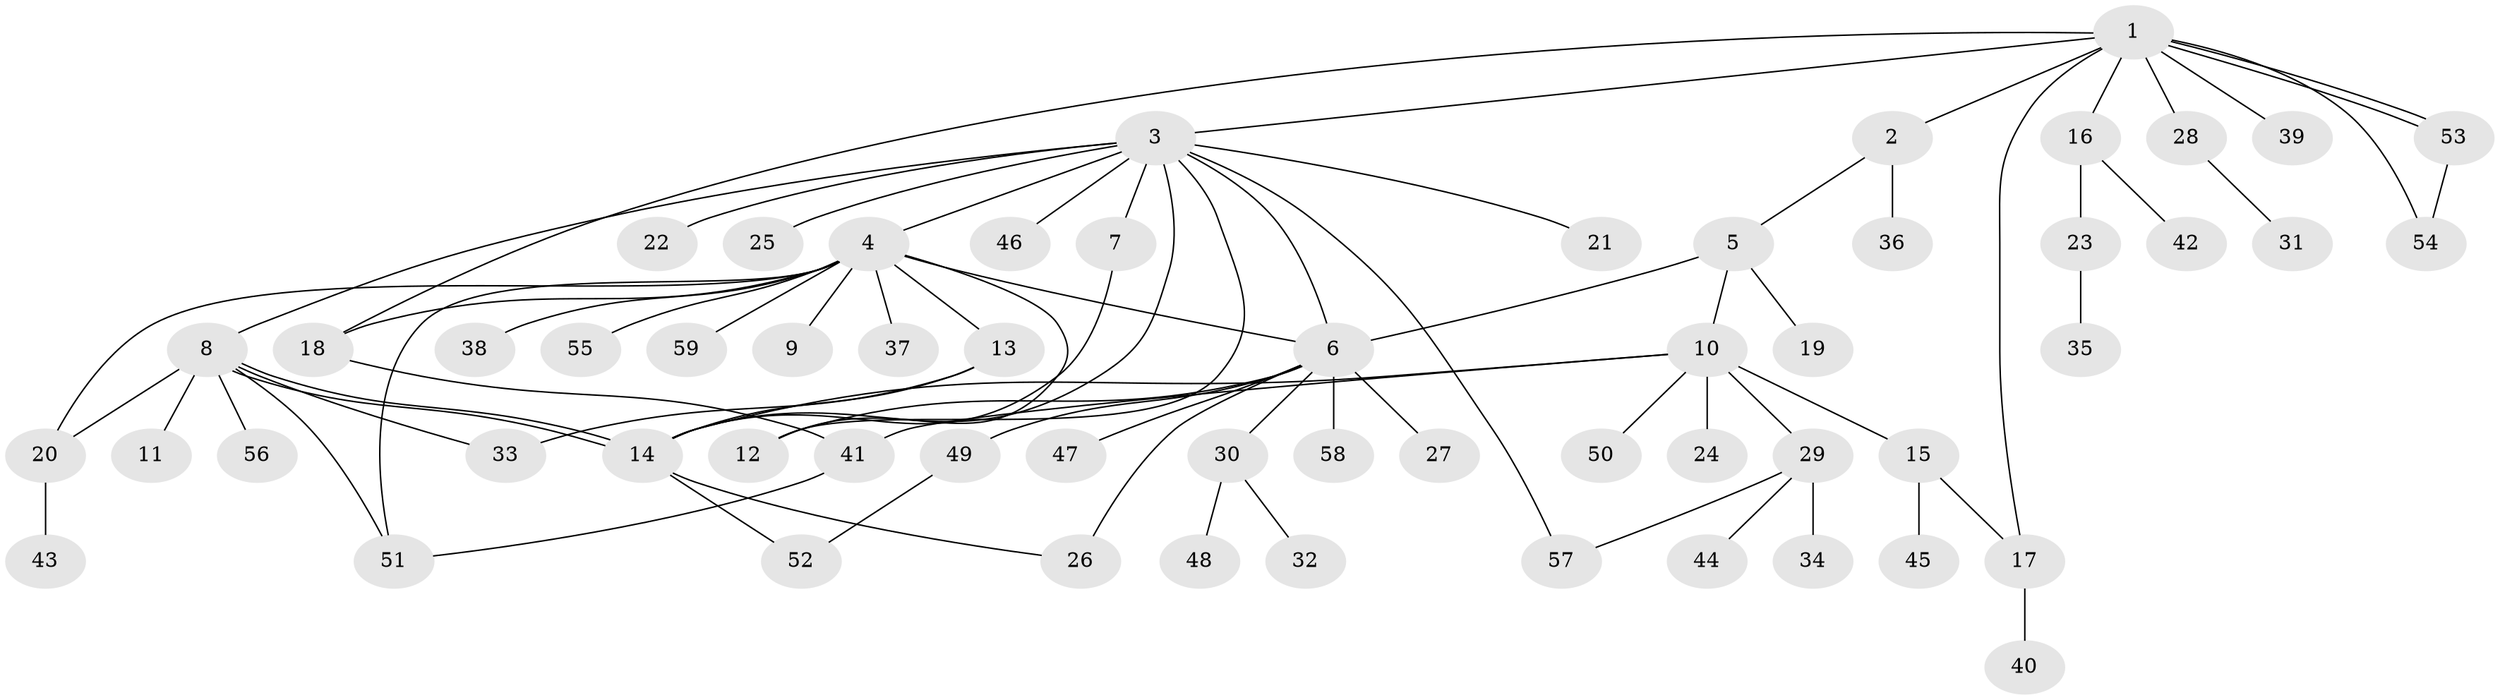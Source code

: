 // coarse degree distribution, {1: 0.7714285714285715, 10: 0.02857142857142857, 9: 0.02857142857142857, 3: 0.05714285714285714, 6: 0.02857142857142857, 2: 0.02857142857142857, 7: 0.02857142857142857, 13: 0.02857142857142857}
// Generated by graph-tools (version 1.1) at 2025/51/03/04/25 21:51:44]
// undirected, 59 vertices, 79 edges
graph export_dot {
graph [start="1"]
  node [color=gray90,style=filled];
  1;
  2;
  3;
  4;
  5;
  6;
  7;
  8;
  9;
  10;
  11;
  12;
  13;
  14;
  15;
  16;
  17;
  18;
  19;
  20;
  21;
  22;
  23;
  24;
  25;
  26;
  27;
  28;
  29;
  30;
  31;
  32;
  33;
  34;
  35;
  36;
  37;
  38;
  39;
  40;
  41;
  42;
  43;
  44;
  45;
  46;
  47;
  48;
  49;
  50;
  51;
  52;
  53;
  54;
  55;
  56;
  57;
  58;
  59;
  1 -- 2;
  1 -- 3;
  1 -- 16;
  1 -- 17;
  1 -- 18;
  1 -- 28;
  1 -- 39;
  1 -- 53;
  1 -- 53;
  1 -- 54;
  2 -- 5;
  2 -- 36;
  3 -- 4;
  3 -- 6;
  3 -- 7;
  3 -- 8;
  3 -- 12;
  3 -- 14;
  3 -- 21;
  3 -- 22;
  3 -- 25;
  3 -- 46;
  3 -- 57;
  4 -- 6;
  4 -- 9;
  4 -- 12;
  4 -- 13;
  4 -- 18;
  4 -- 20;
  4 -- 37;
  4 -- 38;
  4 -- 51;
  4 -- 55;
  4 -- 59;
  5 -- 6;
  5 -- 10;
  5 -- 19;
  6 -- 12;
  6 -- 26;
  6 -- 27;
  6 -- 30;
  6 -- 47;
  6 -- 49;
  6 -- 58;
  7 -- 14;
  8 -- 11;
  8 -- 14;
  8 -- 14;
  8 -- 20;
  8 -- 33;
  8 -- 51;
  8 -- 56;
  10 -- 14;
  10 -- 15;
  10 -- 24;
  10 -- 29;
  10 -- 41;
  10 -- 50;
  13 -- 14;
  13 -- 33;
  14 -- 26;
  14 -- 52;
  15 -- 17;
  15 -- 45;
  16 -- 23;
  16 -- 42;
  17 -- 40;
  18 -- 41;
  20 -- 43;
  23 -- 35;
  28 -- 31;
  29 -- 34;
  29 -- 44;
  29 -- 57;
  30 -- 32;
  30 -- 48;
  41 -- 51;
  49 -- 52;
  53 -- 54;
}

